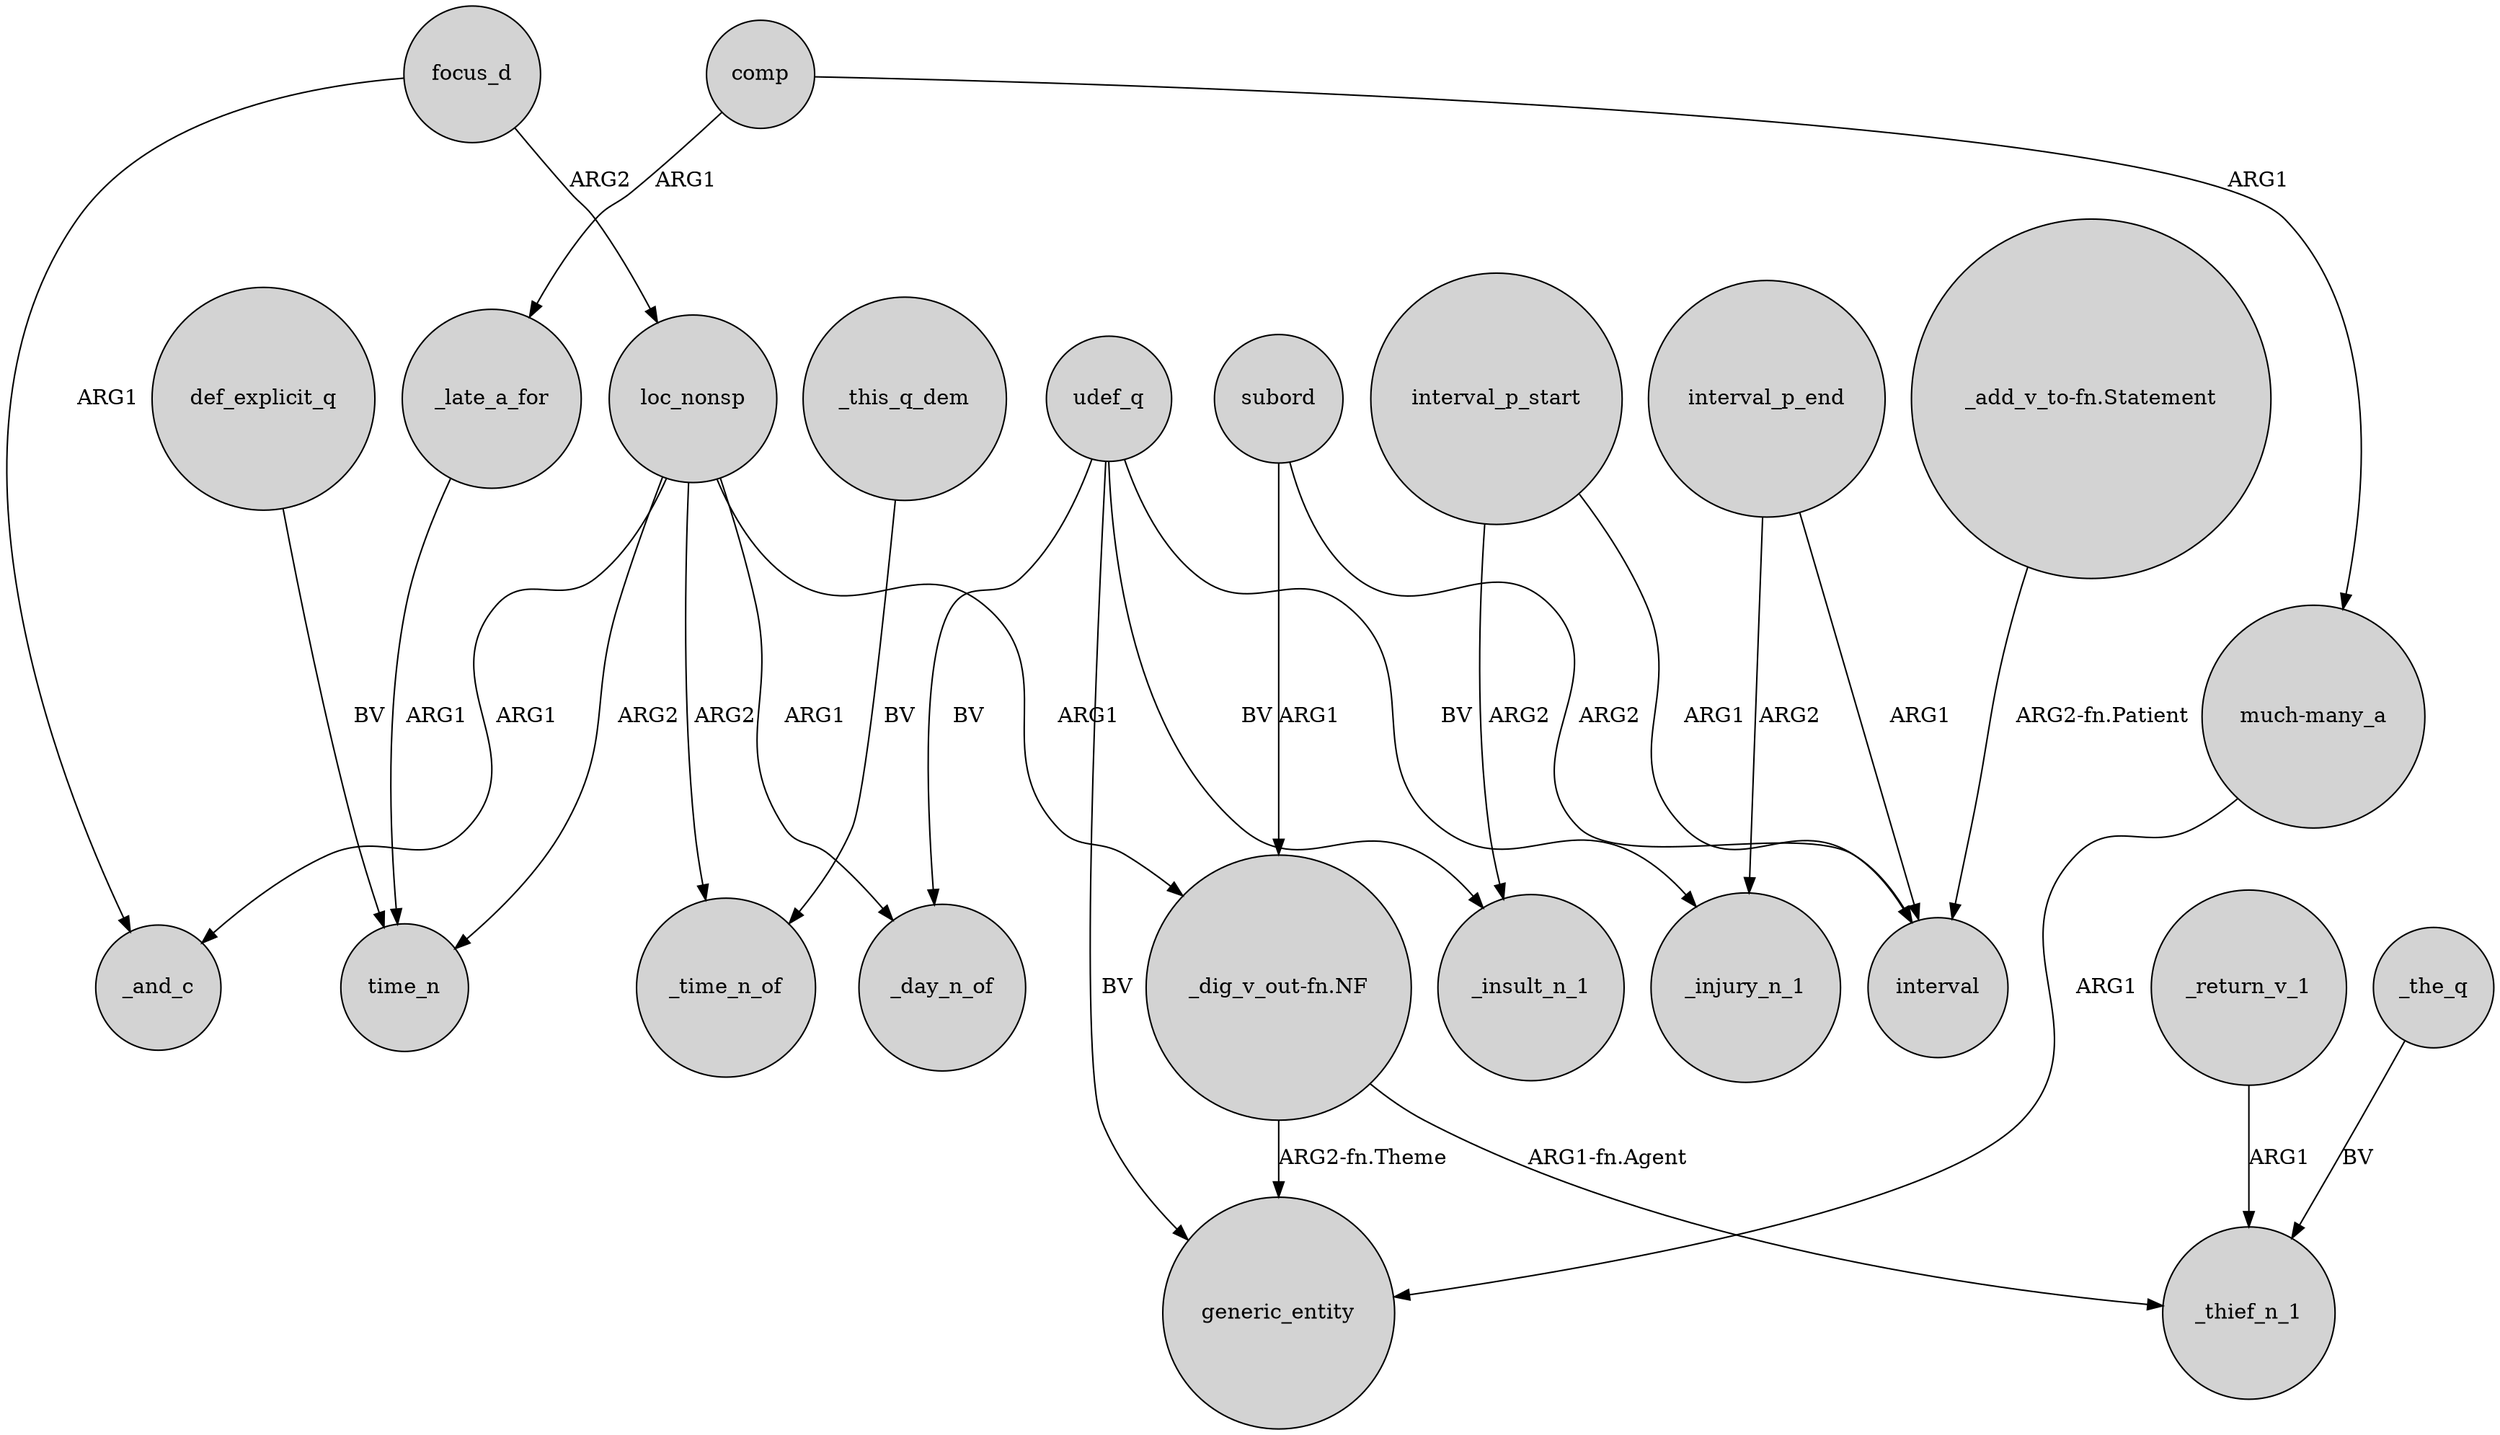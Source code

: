 digraph {
	node [shape=circle style=filled]
	loc_nonsp -> _and_c [label=ARG1]
	interval_p_start -> _insult_n_1 [label=ARG2]
	focus_d -> loc_nonsp [label=ARG2]
	comp -> _late_a_for [label=ARG1]
	udef_q -> generic_entity [label=BV]
	def_explicit_q -> time_n [label=BV]
	"much-many_a" -> generic_entity [label=ARG1]
	"_dig_v_out-fn.NF" -> _thief_n_1 [label="ARG1-fn.Agent"]
	loc_nonsp -> _time_n_of [label=ARG2]
	_return_v_1 -> _thief_n_1 [label=ARG1]
	udef_q -> _day_n_of [label=BV]
	loc_nonsp -> _day_n_of [label=ARG1]
	udef_q -> _insult_n_1 [label=BV]
	_this_q_dem -> _time_n_of [label=BV]
	subord -> interval [label=ARG2]
	loc_nonsp -> time_n [label=ARG2]
	interval_p_end -> _injury_n_1 [label=ARG2]
	_the_q -> _thief_n_1 [label=BV]
	comp -> "much-many_a" [label=ARG1]
	"_dig_v_out-fn.NF" -> generic_entity [label="ARG2-fn.Theme"]
	interval_p_start -> interval [label=ARG1]
	udef_q -> _injury_n_1 [label=BV]
	subord -> "_dig_v_out-fn.NF" [label=ARG1]
	"_add_v_to-fn.Statement" -> interval [label="ARG2-fn.Patient"]
	focus_d -> _and_c [label=ARG1]
	loc_nonsp -> "_dig_v_out-fn.NF" [label=ARG1]
	interval_p_end -> interval [label=ARG1]
	_late_a_for -> time_n [label=ARG1]
}
